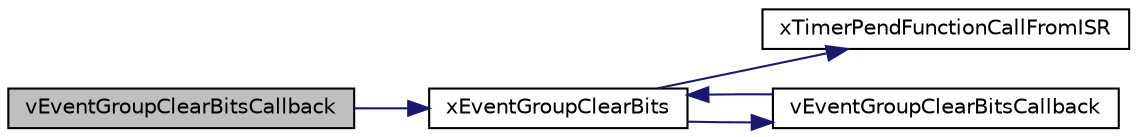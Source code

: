 digraph "vEventGroupClearBitsCallback"
{
  edge [fontname="Helvetica",fontsize="10",labelfontname="Helvetica",labelfontsize="10"];
  node [fontname="Helvetica",fontsize="10",shape=record];
  rankdir="LR";
  Node0 [label="vEventGroupClearBitsCallback",height=0.2,width=0.4,color="black", fillcolor="grey75", style="filled", fontcolor="black"];
  Node0 -> Node1 [color="midnightblue",fontsize="10",style="solid",fontname="Helvetica"];
  Node1 [label="xEventGroupClearBits",height=0.2,width=0.4,color="black", fillcolor="white", style="filled",URL="$event__groups_8c.html#a71dd2680fdfbdde7d6b10db203e266ba"];
  Node1 -> Node2 [color="midnightblue",fontsize="10",style="solid",fontname="Helvetica"];
  Node2 [label="xTimerPendFunctionCallFromISR",height=0.2,width=0.4,color="black", fillcolor="white", style="filled",URL="$timers_8h.html#ae0d9338933037e6feebe6437763fa299",tooltip="BaseType_t xTimerPendFunctionCallFromISR( PendedFunction_t xFunctionToPend, void *pvParameter1, uint32_t ulParameter2, BaseType_t *pxHigherPriorityTaskWoken );. "];
  Node1 -> Node3 [color="midnightblue",fontsize="10",style="solid",fontname="Helvetica"];
  Node3 [label="vEventGroupClearBitsCallback",height=0.2,width=0.4,color="black", fillcolor="white", style="filled",URL="$event__groups_8c.html#a3bce459038e87064109c8462b1174c29"];
  Node3 -> Node1 [color="midnightblue",fontsize="10",style="solid",fontname="Helvetica"];
}
